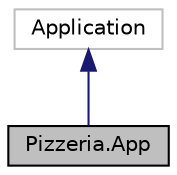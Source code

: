 digraph "Pizzeria.App"
{
 // LATEX_PDF_SIZE
  edge [fontname="Helvetica",fontsize="10",labelfontname="Helvetica",labelfontsize="10"];
  node [fontname="Helvetica",fontsize="10",shape=record];
  Node2 [label="Pizzeria.App",height=0.2,width=0.4,color="black", fillcolor="grey75", style="filled", fontcolor="black",tooltip="Logika interakcji dla klasy App.xaml"];
  Node3 -> Node2 [dir="back",color="midnightblue",fontsize="10",style="solid",fontname="Helvetica"];
  Node3 [label="Application",height=0.2,width=0.4,color="grey75", fillcolor="white", style="filled",tooltip=" "];
}
